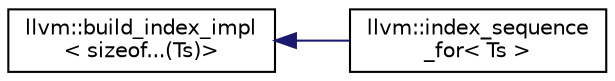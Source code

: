 digraph "Graphical Class Hierarchy"
{
  edge [fontname="Helvetica",fontsize="10",labelfontname="Helvetica",labelfontsize="10"];
  node [fontname="Helvetica",fontsize="10",shape=record];
  rankdir="LR";
  Node1 [label="llvm::build_index_impl\l\< sizeof...(Ts)\>",height=0.2,width=0.4,color="black", fillcolor="white", style="filled",URL="$structllvm_1_1build__index__impl.html"];
  Node1 -> Node2 [dir="back",color="midnightblue",fontsize="10",style="solid",fontname="Helvetica"];
  Node2 [label="llvm::index_sequence\l_for\< Ts \>",height=0.2,width=0.4,color="black", fillcolor="white", style="filled",URL="$structllvm_1_1index__sequence__for.html",tooltip="Creates a compile-time integer sequence for a parameter pack. "];
}
